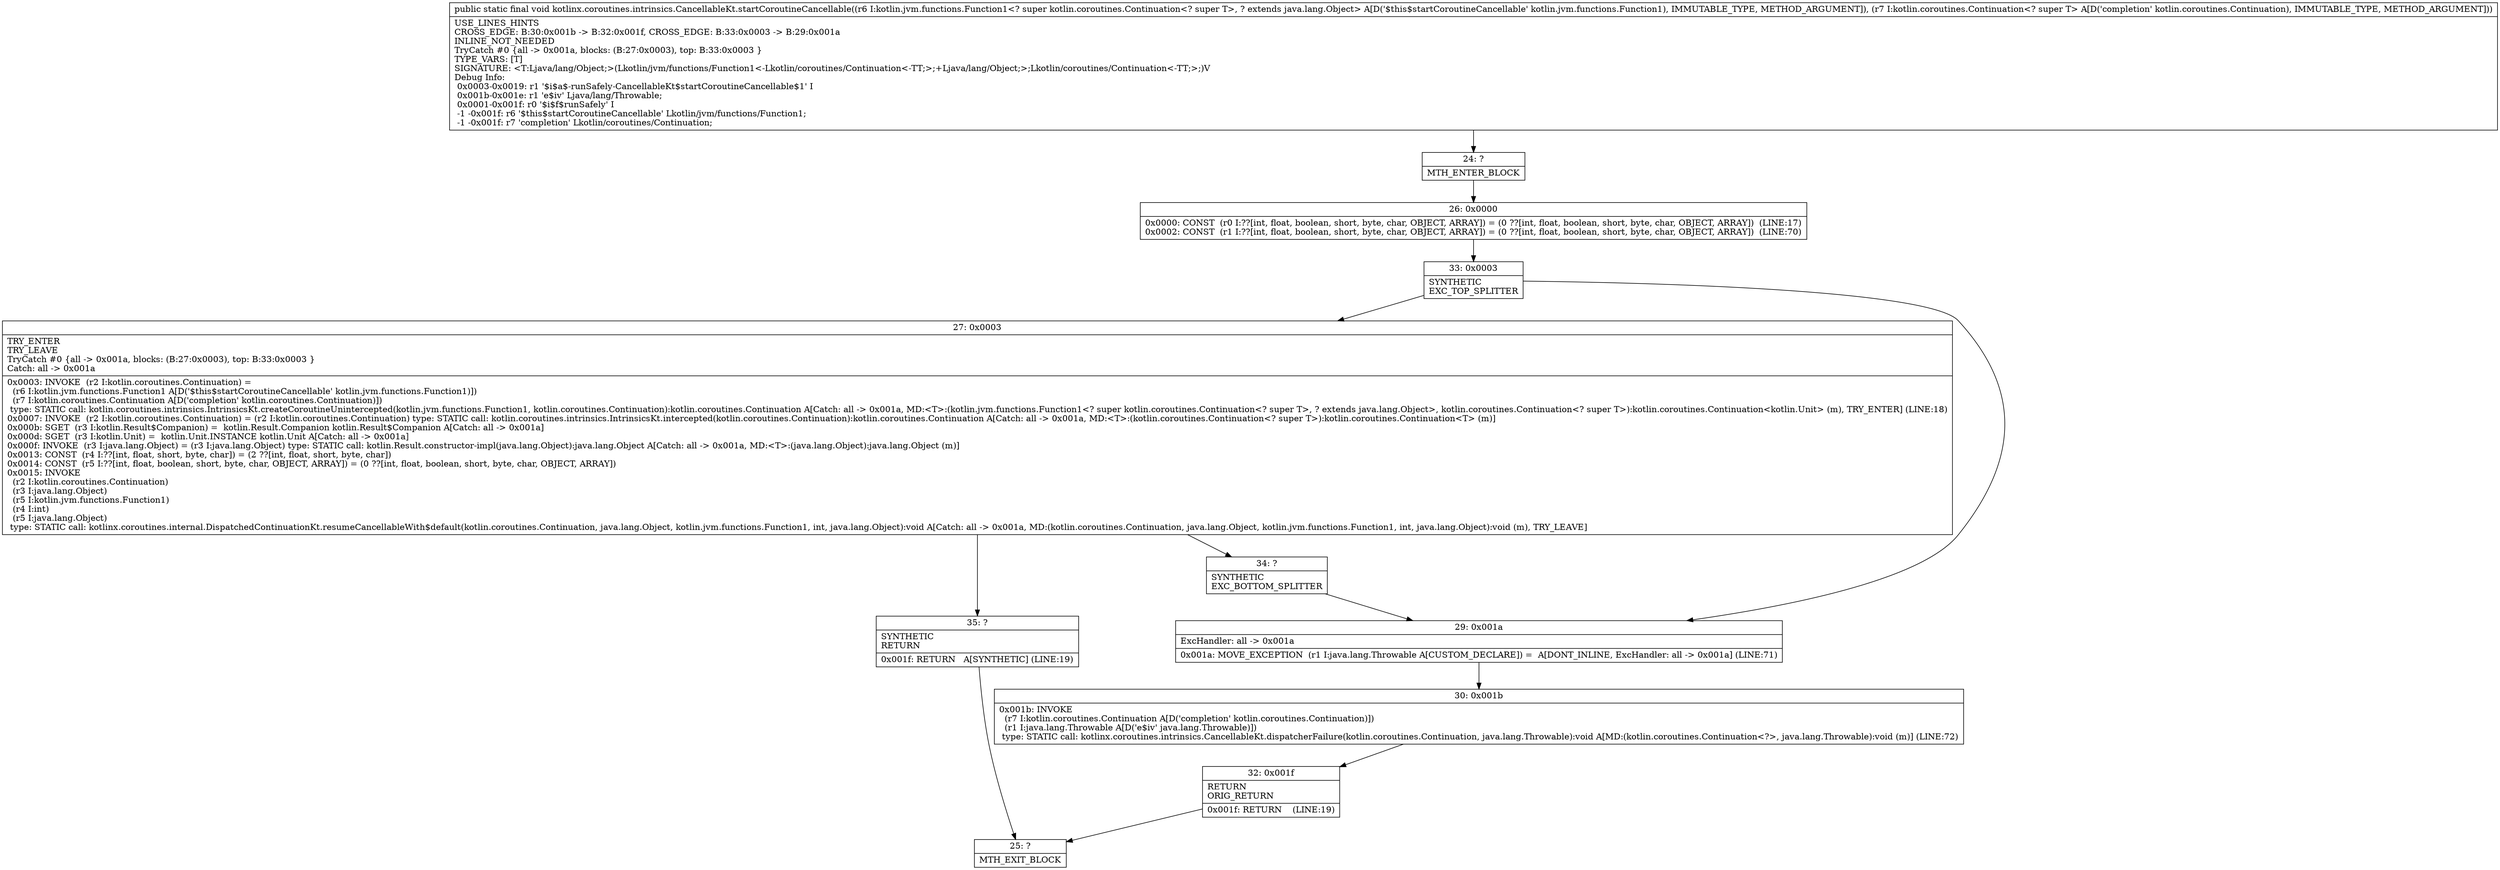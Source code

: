 digraph "CFG forkotlinx.coroutines.intrinsics.CancellableKt.startCoroutineCancellable(Lkotlin\/jvm\/functions\/Function1;Lkotlin\/coroutines\/Continuation;)V" {
Node_24 [shape=record,label="{24\:\ ?|MTH_ENTER_BLOCK\l}"];
Node_26 [shape=record,label="{26\:\ 0x0000|0x0000: CONST  (r0 I:??[int, float, boolean, short, byte, char, OBJECT, ARRAY]) = (0 ??[int, float, boolean, short, byte, char, OBJECT, ARRAY])  (LINE:17)\l0x0002: CONST  (r1 I:??[int, float, boolean, short, byte, char, OBJECT, ARRAY]) = (0 ??[int, float, boolean, short, byte, char, OBJECT, ARRAY])  (LINE:70)\l}"];
Node_33 [shape=record,label="{33\:\ 0x0003|SYNTHETIC\lEXC_TOP_SPLITTER\l}"];
Node_27 [shape=record,label="{27\:\ 0x0003|TRY_ENTER\lTRY_LEAVE\lTryCatch #0 \{all \-\> 0x001a, blocks: (B:27:0x0003), top: B:33:0x0003 \}\lCatch: all \-\> 0x001a\l|0x0003: INVOKE  (r2 I:kotlin.coroutines.Continuation) = \l  (r6 I:kotlin.jvm.functions.Function1 A[D('$this$startCoroutineCancellable' kotlin.jvm.functions.Function1)])\l  (r7 I:kotlin.coroutines.Continuation A[D('completion' kotlin.coroutines.Continuation)])\l type: STATIC call: kotlin.coroutines.intrinsics.IntrinsicsKt.createCoroutineUnintercepted(kotlin.jvm.functions.Function1, kotlin.coroutines.Continuation):kotlin.coroutines.Continuation A[Catch: all \-\> 0x001a, MD:\<T\>:(kotlin.jvm.functions.Function1\<? super kotlin.coroutines.Continuation\<? super T\>, ? extends java.lang.Object\>, kotlin.coroutines.Continuation\<? super T\>):kotlin.coroutines.Continuation\<kotlin.Unit\> (m), TRY_ENTER] (LINE:18)\l0x0007: INVOKE  (r2 I:kotlin.coroutines.Continuation) = (r2 I:kotlin.coroutines.Continuation) type: STATIC call: kotlin.coroutines.intrinsics.IntrinsicsKt.intercepted(kotlin.coroutines.Continuation):kotlin.coroutines.Continuation A[Catch: all \-\> 0x001a, MD:\<T\>:(kotlin.coroutines.Continuation\<? super T\>):kotlin.coroutines.Continuation\<T\> (m)]\l0x000b: SGET  (r3 I:kotlin.Result$Companion) =  kotlin.Result.Companion kotlin.Result$Companion A[Catch: all \-\> 0x001a]\l0x000d: SGET  (r3 I:kotlin.Unit) =  kotlin.Unit.INSTANCE kotlin.Unit A[Catch: all \-\> 0x001a]\l0x000f: INVOKE  (r3 I:java.lang.Object) = (r3 I:java.lang.Object) type: STATIC call: kotlin.Result.constructor\-impl(java.lang.Object):java.lang.Object A[Catch: all \-\> 0x001a, MD:\<T\>:(java.lang.Object):java.lang.Object (m)]\l0x0013: CONST  (r4 I:??[int, float, short, byte, char]) = (2 ??[int, float, short, byte, char]) \l0x0014: CONST  (r5 I:??[int, float, boolean, short, byte, char, OBJECT, ARRAY]) = (0 ??[int, float, boolean, short, byte, char, OBJECT, ARRAY]) \l0x0015: INVOKE  \l  (r2 I:kotlin.coroutines.Continuation)\l  (r3 I:java.lang.Object)\l  (r5 I:kotlin.jvm.functions.Function1)\l  (r4 I:int)\l  (r5 I:java.lang.Object)\l type: STATIC call: kotlinx.coroutines.internal.DispatchedContinuationKt.resumeCancellableWith$default(kotlin.coroutines.Continuation, java.lang.Object, kotlin.jvm.functions.Function1, int, java.lang.Object):void A[Catch: all \-\> 0x001a, MD:(kotlin.coroutines.Continuation, java.lang.Object, kotlin.jvm.functions.Function1, int, java.lang.Object):void (m), TRY_LEAVE]\l}"];
Node_34 [shape=record,label="{34\:\ ?|SYNTHETIC\lEXC_BOTTOM_SPLITTER\l}"];
Node_35 [shape=record,label="{35\:\ ?|SYNTHETIC\lRETURN\l|0x001f: RETURN   A[SYNTHETIC] (LINE:19)\l}"];
Node_25 [shape=record,label="{25\:\ ?|MTH_EXIT_BLOCK\l}"];
Node_29 [shape=record,label="{29\:\ 0x001a|ExcHandler: all \-\> 0x001a\l|0x001a: MOVE_EXCEPTION  (r1 I:java.lang.Throwable A[CUSTOM_DECLARE]) =  A[DONT_INLINE, ExcHandler: all \-\> 0x001a] (LINE:71)\l}"];
Node_30 [shape=record,label="{30\:\ 0x001b|0x001b: INVOKE  \l  (r7 I:kotlin.coroutines.Continuation A[D('completion' kotlin.coroutines.Continuation)])\l  (r1 I:java.lang.Throwable A[D('e$iv' java.lang.Throwable)])\l type: STATIC call: kotlinx.coroutines.intrinsics.CancellableKt.dispatcherFailure(kotlin.coroutines.Continuation, java.lang.Throwable):void A[MD:(kotlin.coroutines.Continuation\<?\>, java.lang.Throwable):void (m)] (LINE:72)\l}"];
Node_32 [shape=record,label="{32\:\ 0x001f|RETURN\lORIG_RETURN\l|0x001f: RETURN    (LINE:19)\l}"];
MethodNode[shape=record,label="{public static final void kotlinx.coroutines.intrinsics.CancellableKt.startCoroutineCancellable((r6 I:kotlin.jvm.functions.Function1\<? super kotlin.coroutines.Continuation\<? super T\>, ? extends java.lang.Object\> A[D('$this$startCoroutineCancellable' kotlin.jvm.functions.Function1), IMMUTABLE_TYPE, METHOD_ARGUMENT]), (r7 I:kotlin.coroutines.Continuation\<? super T\> A[D('completion' kotlin.coroutines.Continuation), IMMUTABLE_TYPE, METHOD_ARGUMENT]))  | USE_LINES_HINTS\lCROSS_EDGE: B:30:0x001b \-\> B:32:0x001f, CROSS_EDGE: B:33:0x0003 \-\> B:29:0x001a\lINLINE_NOT_NEEDED\lTryCatch #0 \{all \-\> 0x001a, blocks: (B:27:0x0003), top: B:33:0x0003 \}\lTYPE_VARS: [T]\lSIGNATURE: \<T:Ljava\/lang\/Object;\>(Lkotlin\/jvm\/functions\/Function1\<\-Lkotlin\/coroutines\/Continuation\<\-TT;\>;+Ljava\/lang\/Object;\>;Lkotlin\/coroutines\/Continuation\<\-TT;\>;)V\lDebug Info:\l  0x0003\-0x0019: r1 '$i$a$\-runSafely\-CancellableKt$startCoroutineCancellable$1' I\l  0x001b\-0x001e: r1 'e$iv' Ljava\/lang\/Throwable;\l  0x0001\-0x001f: r0 '$i$f$runSafely' I\l  \-1 \-0x001f: r6 '$this$startCoroutineCancellable' Lkotlin\/jvm\/functions\/Function1;\l  \-1 \-0x001f: r7 'completion' Lkotlin\/coroutines\/Continuation;\l}"];
MethodNode -> Node_24;Node_24 -> Node_26;
Node_26 -> Node_33;
Node_33 -> Node_27;
Node_33 -> Node_29;
Node_27 -> Node_34;
Node_27 -> Node_35;
Node_34 -> Node_29;
Node_35 -> Node_25;
Node_29 -> Node_30;
Node_30 -> Node_32;
Node_32 -> Node_25;
}

